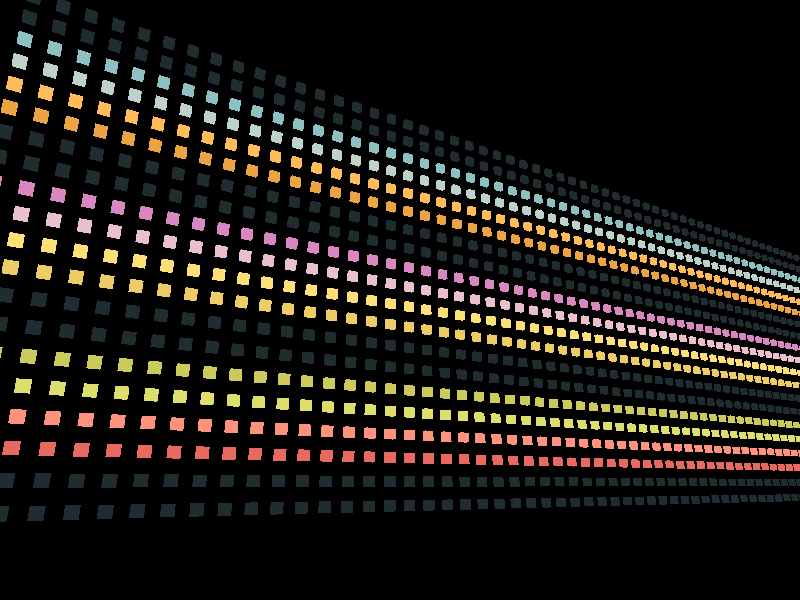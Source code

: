 // To render:
//
// povray -D +Q11 +A Width=3440 Height=1600 gruvbox_tiles.pov

#include "colors.inc"

#declare GB_BG0_Hard    = rgb <0.014, 0.025, 0.029>;
#declare GB_Dark_Red    = rgb <0.800, 0.141, 0.114>;
#declare GB_Dark_Green  = rgb <0.596, 0.592, 0.102>;
#declare GB_Dark_Yellow = rgb <0.843, 0.600, 0.129>;
#declare GB_Dark_Blue   = rgb <0.271, 0.522, 0.533>;
#declare GB_Dark_Purple = rgb <0.694, 0.243, 0.525>;
#declare GB_Dark_Aqua   = rgb <0.408, 0.616, 0.416>;
#declare GB_Dark_Orange = rgb <0.839, 0.365, 0.055>;

#declare GB_Gray        = rgb <0.573, 0.514, 0.455>;
#declare GB_Fg          = rgb <0.922, 0.859, 0.698>;

#declare GB_Lite_Red    = rgb <0.984, 0.286, 0.204>;
#declare GB_Lite_Green  = rgb <0.722, 0.733, 0.149>;
#declare GB_Lite_Yellow = rgb <0.980, 0.741, 0.184>;
#declare GB_Lite_Blue   = rgb <0.514, 0.647, 0.596>;
#declare GB_Lite_Purple = rgb <0.827, 0.525, 0.608>;
#declare GB_Lite_Orange = rgb <0.996, 0.502, 0.098>;

camera {
    location <5, 2, -42>
    look_at <30, 17, 0>
}

light_source {
    <10, 30, -20> color GB_Lite_Purple
    spotlight
    point_at <39, 17, 0>
}

#declare Tile_Size = 0.8;
#declare Tile_Spacing = 1;
#declare Tile_Thickness = 0.4;

#macro Tile_Box(Xt, Yt)
    #local Lx = Xt*(Tile_Size+Tile_Spacing);
    #local Ly = Yt*(Tile_Size+Tile_Spacing);
    #local Ux = (Xt*(Tile_Size+Tile_Spacing))+Tile_Size;
    #local Uy = (Yt*(Tile_Size+Tile_Spacing))+Tile_Size;
    <Lx, Ly, 0>, <Ux, Uy, Tile_Thickness>
#end

#declare Index = 0;
#while (Index < 80)
    #declare Row = 0;
    #while (Row < 2)
        box {
            Tile_Box(Index, Row)
            texture {
                pigment { color GB_BG0_Hard }
            }
        }
        #declare Row = Row + 1;
    #end

    box {
        Tile_Box(Index, Row)
        material {
            texture {
                pigment { color GB_Dark_Red }
            }
        }
    }
    #declare Row = Row + 1;

    box {
        Tile_Box(Index, Row)
        texture {
            pigment { color GB_Lite_Red }
        }
    }
    #declare Row = Row + 1;

    box {
        Tile_Box(Index, Row)
        texture {
            pigment { color GB_Lite_Green }
        }
    }
    #declare Row = Row + 1;

    box {
        Tile_Box(Index, Row)
        texture {
            pigment { color GB_Dark_Green }
        }
    }
    #declare Row = Row + 1;

    #while (Row < 8)
        box {
            Tile_Box(Index, Row)
            texture {
                pigment { color GB_BG0_Hard }
            }
        }
        #declare Row = Row + 1;
    #end
    
    box {
        Tile_Box(Index, Row)
        texture {
            pigment { color GB_Dark_Yellow }
        }
    }
    #declare Row = Row + 1;
    
    box {
        Tile_Box(Index, Row)
        texture {
            pigment { color GB_Lite_Yellow }
        }
    }
    #declare Row = Row + 1;
    
    box {
        Tile_Box(Index, Row)
        texture {
            pigment { color GB_Lite_Purple }
        }
    }
    #declare Row = Row + 1;
    
    box {
        Tile_Box(Index, Row)
        texture {
            pigment { color GB_Dark_Purple }
        }
    }
    #declare Row = Row + 1;

    #while (Row < 14)
        box {
            Tile_Box(Index, Row)
            texture {
                pigment { color GB_BG0_Hard }
            }
        }
        #declare Row = Row + 1;
    #end
    
    box {
        Tile_Box(Index, Row)
        texture {
            pigment { color GB_Dark_Orange }
        }
    }
    #declare Row = Row + 1;
    
    box {
        Tile_Box(Index, Row)
        texture {
            pigment { color GB_Lite_Orange }
        }
    }
    #declare Row = Row + 1;
    
    box {
        Tile_Box(Index, Row)
        texture {
            pigment { color GB_Lite_Blue }
        }
    }
    #declare Row = Row + 1;
    
    box {
        Tile_Box(Index, Row)
        texture {
            pigment { color GB_Dark_Blue }
        }
    }
    #declare Row = Row + 1;
    
    #while (Row < 20)
        box {
            Tile_Box(Index, Row)
            texture {
                pigment { color GB_BG0_Hard }
            }
        }
        #declare Row = Row + 1;
    #end
#declare Index = Index + 1;
#end
